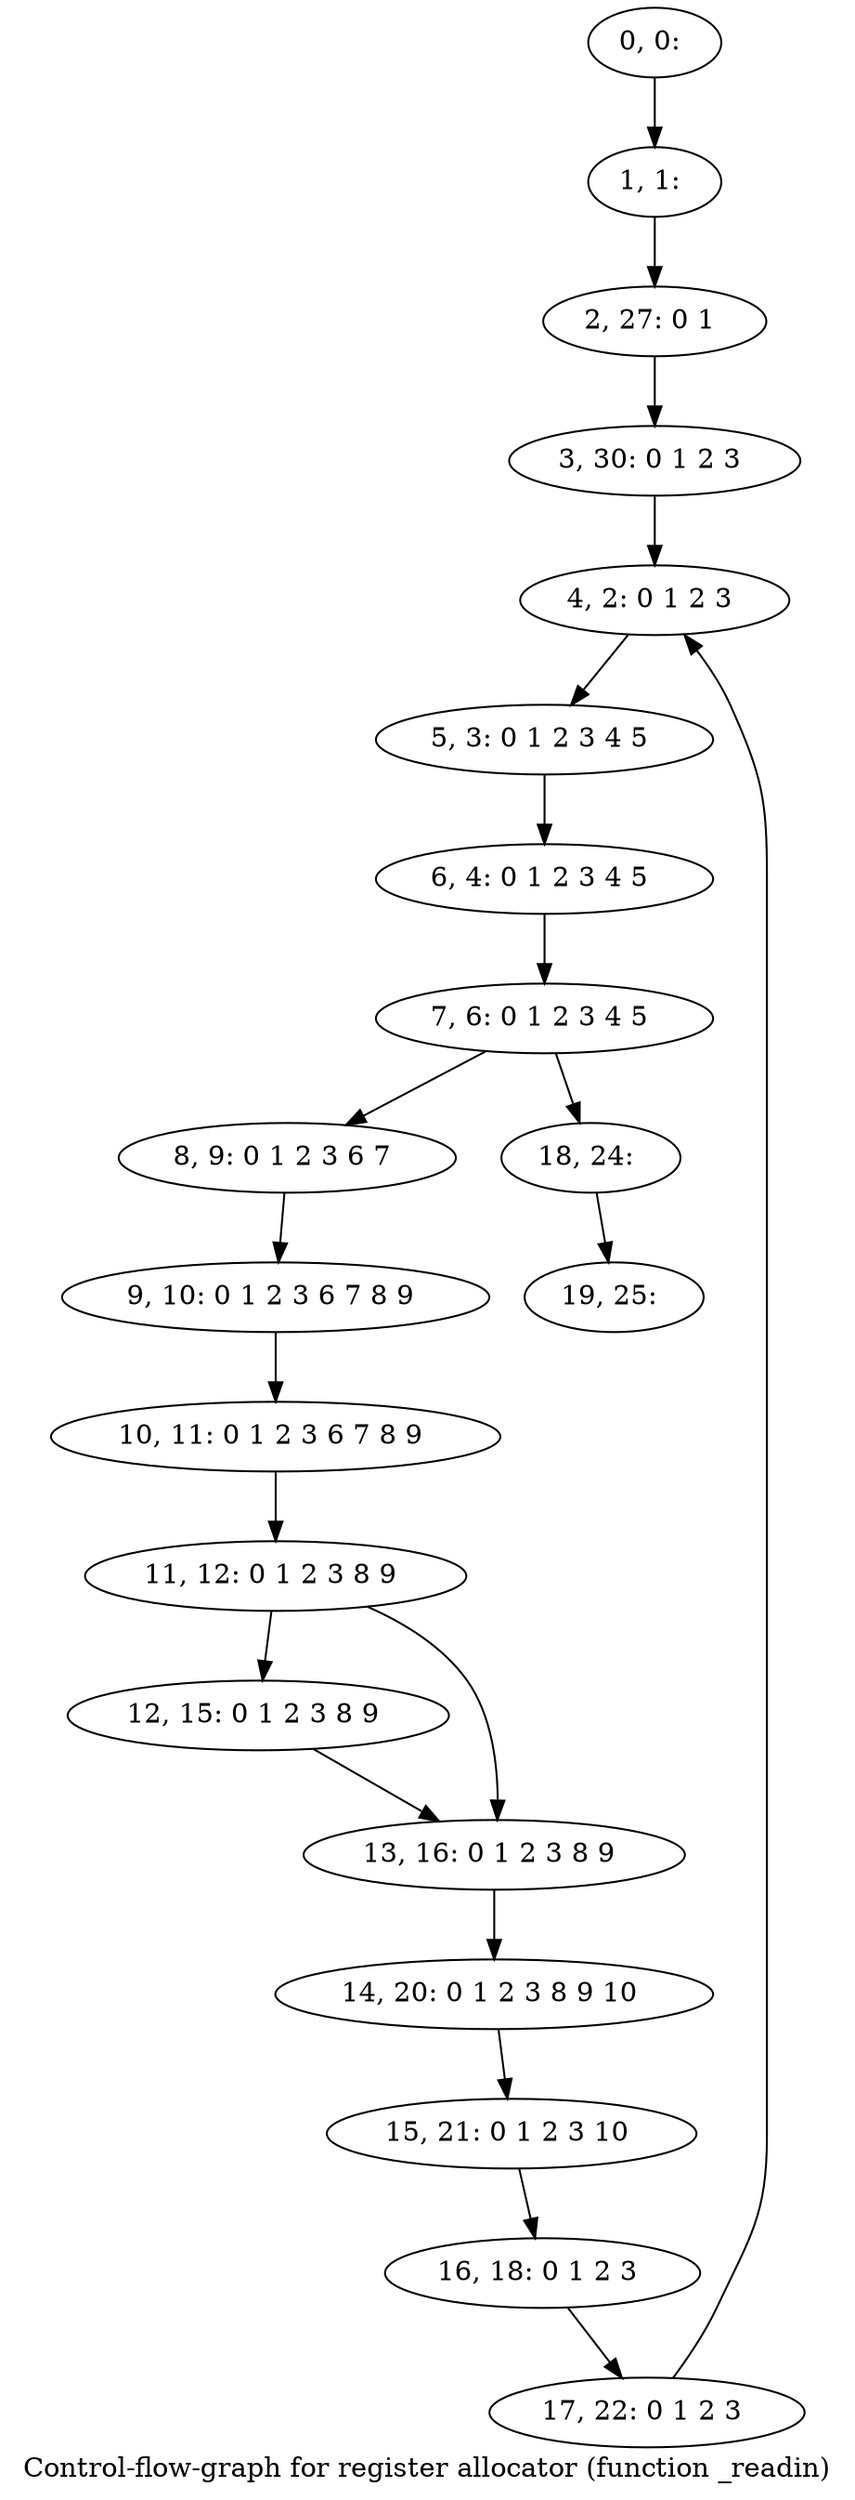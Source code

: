 digraph G {
graph [label="Control-flow-graph for register allocator (function _readin)"]
0[label="0, 0: "];
1[label="1, 1: "];
2[label="2, 27: 0 1 "];
3[label="3, 30: 0 1 2 3 "];
4[label="4, 2: 0 1 2 3 "];
5[label="5, 3: 0 1 2 3 4 5 "];
6[label="6, 4: 0 1 2 3 4 5 "];
7[label="7, 6: 0 1 2 3 4 5 "];
8[label="8, 9: 0 1 2 3 6 7 "];
9[label="9, 10: 0 1 2 3 6 7 8 9 "];
10[label="10, 11: 0 1 2 3 6 7 8 9 "];
11[label="11, 12: 0 1 2 3 8 9 "];
12[label="12, 15: 0 1 2 3 8 9 "];
13[label="13, 16: 0 1 2 3 8 9 "];
14[label="14, 20: 0 1 2 3 8 9 10 "];
15[label="15, 21: 0 1 2 3 10 "];
16[label="16, 18: 0 1 2 3 "];
17[label="17, 22: 0 1 2 3 "];
18[label="18, 24: "];
19[label="19, 25: "];
0->1 ;
1->2 ;
2->3 ;
3->4 ;
4->5 ;
5->6 ;
6->7 ;
7->8 ;
7->18 ;
8->9 ;
9->10 ;
10->11 ;
11->12 ;
11->13 ;
12->13 ;
13->14 ;
14->15 ;
15->16 ;
16->17 ;
17->4 ;
18->19 ;
}
